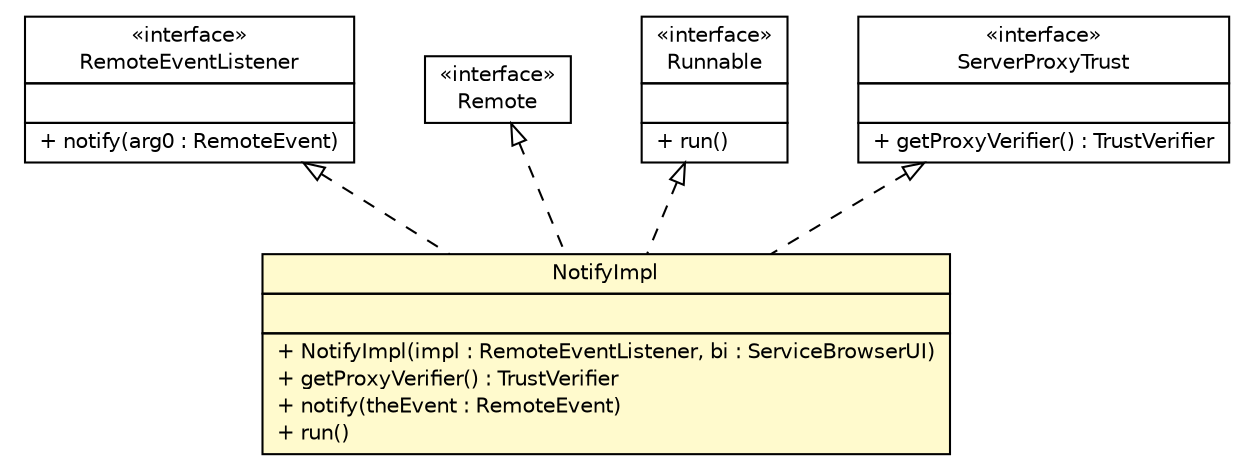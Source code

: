 #!/usr/local/bin/dot
#
# Class diagram 
# Generated by UMLGraph version R5_6 (http://www.umlgraph.org/)
#

digraph G {
	edge [fontname="Helvetica",fontsize=10,labelfontname="Helvetica",labelfontsize=10];
	node [fontname="Helvetica",fontsize=10,shape=plaintext];
	nodesep=0.25;
	ranksep=0.5;
	// sorcer.ssb.tools.plugin.browser.NotifyImpl
	c313934 [label=<<table title="sorcer.ssb.tools.plugin.browser.NotifyImpl" border="0" cellborder="1" cellspacing="0" cellpadding="2" port="p" bgcolor="lemonChiffon" href="./NotifyImpl.html">
		<tr><td><table border="0" cellspacing="0" cellpadding="1">
<tr><td align="center" balign="center"> NotifyImpl </td></tr>
		</table></td></tr>
		<tr><td><table border="0" cellspacing="0" cellpadding="1">
<tr><td align="left" balign="left">  </td></tr>
		</table></td></tr>
		<tr><td><table border="0" cellspacing="0" cellpadding="1">
<tr><td align="left" balign="left"> + NotifyImpl(impl : RemoteEventListener, bi : ServiceBrowserUI) </td></tr>
<tr><td align="left" balign="left"> + getProxyVerifier() : TrustVerifier </td></tr>
<tr><td align="left" balign="left"> + notify(theEvent : RemoteEvent) </td></tr>
<tr><td align="left" balign="left"> + run() </td></tr>
		</table></td></tr>
		</table>>, URL="./NotifyImpl.html", fontname="Helvetica", fontcolor="black", fontsize=10.0];
	//sorcer.ssb.tools.plugin.browser.NotifyImpl implements net.jini.core.event.RemoteEventListener
	c314004:p -> c313934:p [dir=back,arrowtail=empty,style=dashed];
	//sorcer.ssb.tools.plugin.browser.NotifyImpl implements java.rmi.Remote
	c314005:p -> c313934:p [dir=back,arrowtail=empty,style=dashed];
	//sorcer.ssb.tools.plugin.browser.NotifyImpl implements java.lang.Runnable
	c314006:p -> c313934:p [dir=back,arrowtail=empty,style=dashed];
	//sorcer.ssb.tools.plugin.browser.NotifyImpl implements net.jini.security.proxytrust.ServerProxyTrust
	c314007:p -> c313934:p [dir=back,arrowtail=empty,style=dashed];
	// net.jini.core.event.RemoteEventListener
	c314004 [label=<<table title="net.jini.core.event.RemoteEventListener" border="0" cellborder="1" cellspacing="0" cellpadding="2" port="p" href="https://river.apache.org/doc/api/net/jini/core/event/RemoteEventListener.html">
		<tr><td><table border="0" cellspacing="0" cellpadding="1">
<tr><td align="center" balign="center"> &#171;interface&#187; </td></tr>
<tr><td align="center" balign="center"> RemoteEventListener </td></tr>
		</table></td></tr>
		<tr><td><table border="0" cellspacing="0" cellpadding="1">
<tr><td align="left" balign="left">  </td></tr>
		</table></td></tr>
		<tr><td><table border="0" cellspacing="0" cellpadding="1">
<tr><td align="left" balign="left"> + notify(arg0 : RemoteEvent) </td></tr>
		</table></td></tr>
		</table>>, URL="https://river.apache.org/doc/api/net/jini/core/event/RemoteEventListener.html", fontname="Helvetica", fontcolor="black", fontsize=10.0];
	// java.rmi.Remote
	c314005 [label=<<table title="java.rmi.Remote" border="0" cellborder="1" cellspacing="0" cellpadding="2" port="p" href="http://docs.oracle.com/javase/7/docs/api/java/rmi/Remote.html">
		<tr><td><table border="0" cellspacing="0" cellpadding="1">
<tr><td align="center" balign="center"> &#171;interface&#187; </td></tr>
<tr><td align="center" balign="center"> Remote </td></tr>
		</table></td></tr>
		</table>>, URL="http://docs.oracle.com/javase/7/docs/api/java/rmi/Remote.html", fontname="Helvetica", fontcolor="black", fontsize=10.0];
	// java.lang.Runnable
	c314006 [label=<<table title="java.lang.Runnable" border="0" cellborder="1" cellspacing="0" cellpadding="2" port="p" href="http://docs.oracle.com/javase/7/docs/api/java/lang/Runnable.html">
		<tr><td><table border="0" cellspacing="0" cellpadding="1">
<tr><td align="center" balign="center"> &#171;interface&#187; </td></tr>
<tr><td align="center" balign="center"> Runnable </td></tr>
		</table></td></tr>
		<tr><td><table border="0" cellspacing="0" cellpadding="1">
<tr><td align="left" balign="left">  </td></tr>
		</table></td></tr>
		<tr><td><table border="0" cellspacing="0" cellpadding="1">
<tr><td align="left" balign="left"> + run() </td></tr>
		</table></td></tr>
		</table>>, URL="http://docs.oracle.com/javase/7/docs/api/java/lang/Runnable.html", fontname="Helvetica", fontcolor="black", fontsize=10.0];
	// net.jini.security.proxytrust.ServerProxyTrust
	c314007 [label=<<table title="net.jini.security.proxytrust.ServerProxyTrust" border="0" cellborder="1" cellspacing="0" cellpadding="2" port="p" href="https://river.apache.org/doc/api/net/jini/security/proxytrust/ServerProxyTrust.html">
		<tr><td><table border="0" cellspacing="0" cellpadding="1">
<tr><td align="center" balign="center"> &#171;interface&#187; </td></tr>
<tr><td align="center" balign="center"> ServerProxyTrust </td></tr>
		</table></td></tr>
		<tr><td><table border="0" cellspacing="0" cellpadding="1">
<tr><td align="left" balign="left">  </td></tr>
		</table></td></tr>
		<tr><td><table border="0" cellspacing="0" cellpadding="1">
<tr><td align="left" balign="left"> + getProxyVerifier() : TrustVerifier </td></tr>
		</table></td></tr>
		</table>>, URL="https://river.apache.org/doc/api/net/jini/security/proxytrust/ServerProxyTrust.html", fontname="Helvetica", fontcolor="black", fontsize=10.0];
}

